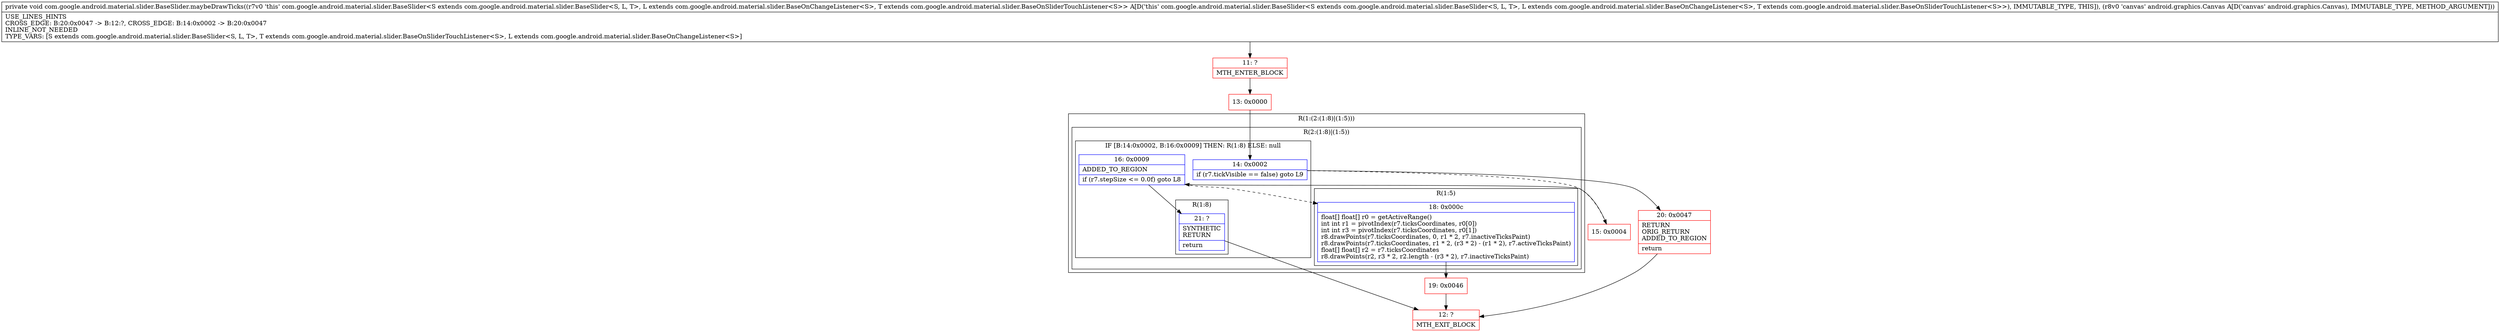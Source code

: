 digraph "CFG forcom.google.android.material.slider.BaseSlider.maybeDrawTicks(Landroid\/graphics\/Canvas;)V" {
subgraph cluster_Region_503978944 {
label = "R(1:(2:(1:8)|(1:5)))";
node [shape=record,color=blue];
subgraph cluster_Region_1950564455 {
label = "R(2:(1:8)|(1:5))";
node [shape=record,color=blue];
subgraph cluster_IfRegion_138062165 {
label = "IF [B:14:0x0002, B:16:0x0009] THEN: R(1:8) ELSE: null";
node [shape=record,color=blue];
Node_14 [shape=record,label="{14\:\ 0x0002|if (r7.tickVisible == false) goto L9\l}"];
Node_16 [shape=record,label="{16\:\ 0x0009|ADDED_TO_REGION\l|if (r7.stepSize \<= 0.0f) goto L8\l}"];
subgraph cluster_Region_2080811295 {
label = "R(1:8)";
node [shape=record,color=blue];
Node_21 [shape=record,label="{21\:\ ?|SYNTHETIC\lRETURN\l|return\l}"];
}
}
subgraph cluster_Region_235920717 {
label = "R(1:5)";
node [shape=record,color=blue];
Node_18 [shape=record,label="{18\:\ 0x000c|float[] float[] r0 = getActiveRange()\lint int r1 = pivotIndex(r7.ticksCoordinates, r0[0])\lint int r3 = pivotIndex(r7.ticksCoordinates, r0[1])\lr8.drawPoints(r7.ticksCoordinates, 0, r1 * 2, r7.inactiveTicksPaint)\lr8.drawPoints(r7.ticksCoordinates, r1 * 2, (r3 * 2) \- (r1 * 2), r7.activeTicksPaint)\lfloat[] float[] r2 = r7.ticksCoordinates\lr8.drawPoints(r2, r3 * 2, r2.length \- (r3 * 2), r7.inactiveTicksPaint)\l}"];
}
}
}
Node_11 [shape=record,color=red,label="{11\:\ ?|MTH_ENTER_BLOCK\l}"];
Node_13 [shape=record,color=red,label="{13\:\ 0x0000}"];
Node_15 [shape=record,color=red,label="{15\:\ 0x0004}"];
Node_19 [shape=record,color=red,label="{19\:\ 0x0046}"];
Node_12 [shape=record,color=red,label="{12\:\ ?|MTH_EXIT_BLOCK\l}"];
Node_20 [shape=record,color=red,label="{20\:\ 0x0047|RETURN\lORIG_RETURN\lADDED_TO_REGION\l|return\l}"];
MethodNode[shape=record,label="{private void com.google.android.material.slider.BaseSlider.maybeDrawTicks((r7v0 'this' com.google.android.material.slider.BaseSlider\<S extends com.google.android.material.slider.BaseSlider\<S, L, T\>, L extends com.google.android.material.slider.BaseOnChangeListener\<S\>, T extends com.google.android.material.slider.BaseOnSliderTouchListener\<S\>\> A[D('this' com.google.android.material.slider.BaseSlider\<S extends com.google.android.material.slider.BaseSlider\<S, L, T\>, L extends com.google.android.material.slider.BaseOnChangeListener\<S\>, T extends com.google.android.material.slider.BaseOnSliderTouchListener\<S\>\>), IMMUTABLE_TYPE, THIS]), (r8v0 'canvas' android.graphics.Canvas A[D('canvas' android.graphics.Canvas), IMMUTABLE_TYPE, METHOD_ARGUMENT]))  | USE_LINES_HINTS\lCROSS_EDGE: B:20:0x0047 \-\> B:12:?, CROSS_EDGE: B:14:0x0002 \-\> B:20:0x0047\lINLINE_NOT_NEEDED\lTYPE_VARS: [S extends com.google.android.material.slider.BaseSlider\<S, L, T\>, T extends com.google.android.material.slider.BaseOnSliderTouchListener\<S\>, L extends com.google.android.material.slider.BaseOnChangeListener\<S\>]\l}"];
MethodNode -> Node_11;Node_14 -> Node_15[style=dashed];
Node_14 -> Node_20;
Node_16 -> Node_18[style=dashed];
Node_16 -> Node_21;
Node_21 -> Node_12;
Node_18 -> Node_19;
Node_11 -> Node_13;
Node_13 -> Node_14;
Node_15 -> Node_16;
Node_19 -> Node_12;
Node_20 -> Node_12;
}

